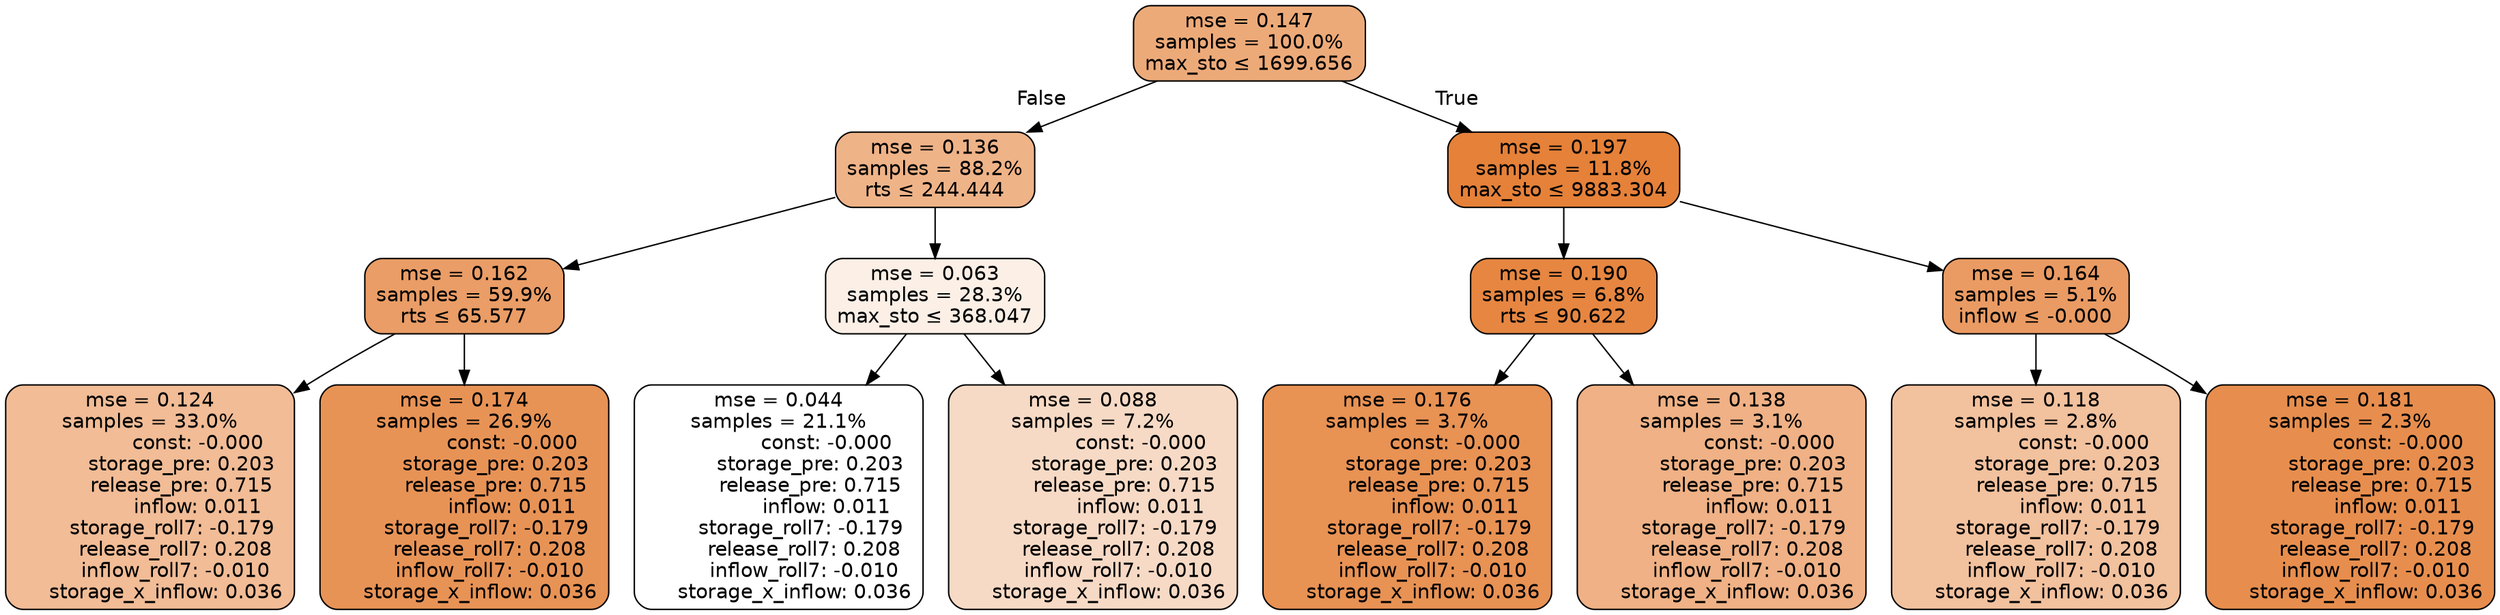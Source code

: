 digraph tree {
node [shape=rectangle, style="filled, rounded", color="black", fontname=helvetica] ;
edge [fontname=helvetica] ;
	"0" [label="mse = 0.147
samples = 100.0%
max_sto &le; 1699.656", fillcolor="#edaa79"]
	"1" [label="mse = 0.136
samples = 88.2%
rts &le; 244.444", fillcolor="#efb388"]
	"2" [label="mse = 0.162
samples = 59.9%
rts &le; 65.577", fillcolor="#ea9d66"]
	"3" [label="mse = 0.124
samples = 33.0%
               const: -0.000
          storage_pre: 0.203
          release_pre: 0.715
               inflow: 0.011
       storage_roll7: -0.179
        release_roll7: 0.208
        inflow_roll7: -0.010
     storage_x_inflow: 0.036", fillcolor="#f1bc96"]
	"4" [label="mse = 0.174
samples = 26.9%
               const: -0.000
          storage_pre: 0.203
          release_pre: 0.715
               inflow: 0.011
       storage_roll7: -0.179
        release_roll7: 0.208
        inflow_roll7: -0.010
     storage_x_inflow: 0.036", fillcolor="#e89356"]
	"5" [label="mse = 0.063
samples = 28.3%
max_sto &le; 368.047", fillcolor="#fbefe6"]
	"6" [label="mse = 0.044
samples = 21.1%
               const: -0.000
          storage_pre: 0.203
          release_pre: 0.715
               inflow: 0.011
       storage_roll7: -0.179
        release_roll7: 0.208
        inflow_roll7: -0.010
     storage_x_inflow: 0.036", fillcolor="#ffffff"]
	"7" [label="mse = 0.088
samples = 7.2%
               const: -0.000
          storage_pre: 0.203
          release_pre: 0.715
               inflow: 0.011
       storage_roll7: -0.179
        release_roll7: 0.208
        inflow_roll7: -0.010
     storage_x_inflow: 0.036", fillcolor="#f7dac5"]
	"8" [label="mse = 0.197
samples = 11.8%
max_sto &le; 9883.304", fillcolor="#e58139"]
	"9" [label="mse = 0.190
samples = 6.8%
rts &le; 90.622", fillcolor="#e68641"]
	"10" [label="mse = 0.176
samples = 3.7%
               const: -0.000
          storage_pre: 0.203
          release_pre: 0.715
               inflow: 0.011
       storage_roll7: -0.179
        release_roll7: 0.208
        inflow_roll7: -0.010
     storage_x_inflow: 0.036", fillcolor="#e89254"]
	"11" [label="mse = 0.138
samples = 3.1%
               const: -0.000
          storage_pre: 0.203
          release_pre: 0.715
               inflow: 0.011
       storage_roll7: -0.179
        release_roll7: 0.208
        inflow_roll7: -0.010
     storage_x_inflow: 0.036", fillcolor="#efb185"]
	"12" [label="mse = 0.164
samples = 5.1%
inflow &le; -0.000", fillcolor="#ea9b63"]
	"13" [label="mse = 0.118
samples = 2.8%
               const: -0.000
          storage_pre: 0.203
          release_pre: 0.715
               inflow: 0.011
       storage_roll7: -0.179
        release_roll7: 0.208
        inflow_roll7: -0.010
     storage_x_inflow: 0.036", fillcolor="#f2c19e"]
	"14" [label="mse = 0.181
samples = 2.3%
               const: -0.000
          storage_pre: 0.203
          release_pre: 0.715
               inflow: 0.011
       storage_roll7: -0.179
        release_roll7: 0.208
        inflow_roll7: -0.010
     storage_x_inflow: 0.036", fillcolor="#e78e4e"]

	"0" -> "1" [labeldistance=2.5, labelangle=45, headlabel="False"]
	"1" -> "2"
	"2" -> "3"
	"2" -> "4"
	"1" -> "5"
	"5" -> "6"
	"5" -> "7"
	"0" -> "8" [labeldistance=2.5, labelangle=-45, headlabel="True"]
	"8" -> "9"
	"9" -> "10"
	"9" -> "11"
	"8" -> "12"
	"12" -> "13"
	"12" -> "14"
}
